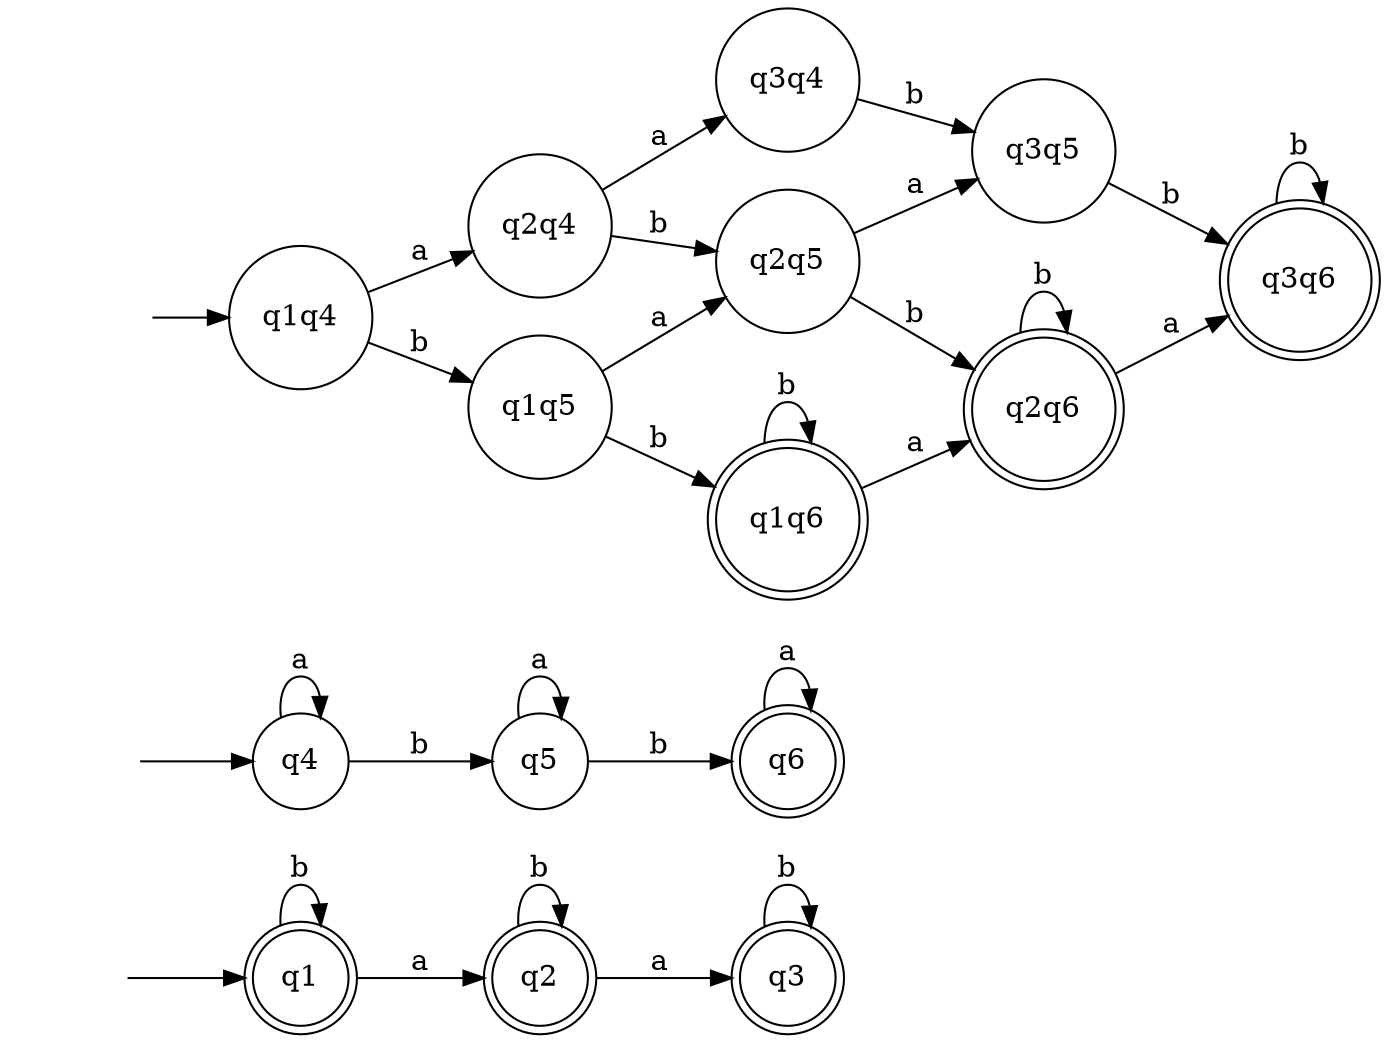 digraph G2 {
rankdir="LR";
node [shape = "circle"];
q0[style=invis];
q00[style=invis];
q1[shape=doublecircle];
q2[shape=doublecircle];
q3[shape=doublecircle];
q6[shape=doublecircle];
q0->q1;
q1->q2->q3[label="a"];
q1->q1[label="b"];
q2->q2[label="b"];
q3->q3[label="b"];
q00->q4;
q4->q5->q6[label="b"];
q4->q4[label="a"];
q5->q5[label="a"];
q6->q6[label="a"];
q1q0[style=invis];
q1q6[shape=doublecircle];
q2q6[shape=doublecircle];
q3q6[shape=doublecircle];
q1q0->q1q4
q1q4->q2q4->q3q4[label="a"];
q1q4->q1q5->q1q6[label="b"];
q2q4->q2q5[label="b"];
q1q5->q2q5[label="a"];
q2q5->q3q5[label="a"];
q2q5->q2q6[label="b"];
q1q6->q2q6->q3q6[label="a"];
q3q4->q3q5->q3q6[label="b"];
q1q6->q1q6[label="b"];
q2q6->q2q6[label="b"];
q3q6->q3q6[label="b"];
}
